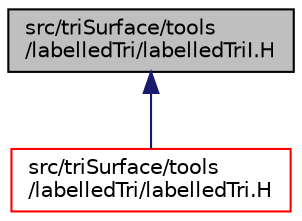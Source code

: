 digraph "src/triSurface/tools/labelledTri/labelledTriI.H"
{
  bgcolor="transparent";
  edge [fontname="Helvetica",fontsize="10",labelfontname="Helvetica",labelfontsize="10"];
  node [fontname="Helvetica",fontsize="10",shape=record];
  Node1 [label="src/triSurface/tools\l/labelledTri/labelledTriI.H",height=0.2,width=0.4,color="black", fillcolor="grey75", style="filled", fontcolor="black"];
  Node1 -> Node2 [dir="back",color="midnightblue",fontsize="10",style="solid",fontname="Helvetica"];
  Node2 [label="src/triSurface/tools\l/labelledTri/labelledTri.H",height=0.2,width=0.4,color="red",URL="$a10404.html"];
}
